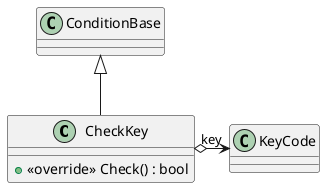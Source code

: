 @startuml
class CheckKey {
    + <<override>> Check() : bool
}
ConditionBase <|-- CheckKey
CheckKey o-> "key" KeyCode
@enduml
